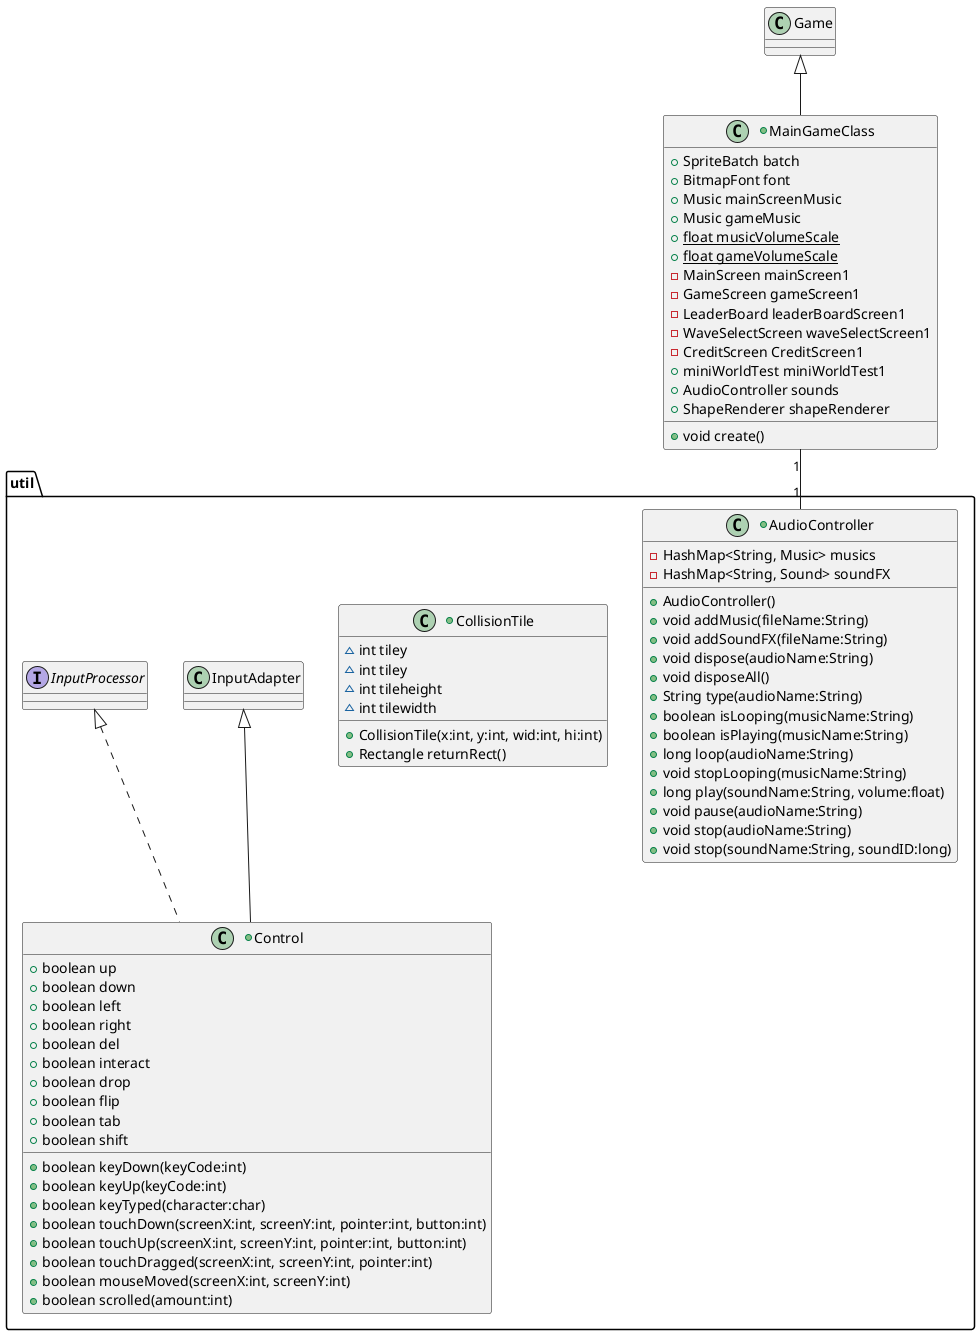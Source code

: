 @startuml
'https://plantuml.com/class-diagram


+class MainGameClass extends Game{
+SpriteBatch batch
+BitmapFont font
+Music mainScreenMusic
+Music gameMusic
+{static} float musicVolumeScale
+{static} float gameVolumeScale
-MainScreen mainScreen1
-GameScreen gameScreen1
-LeaderBoard leaderBoardScreen1
-WaveSelectScreen waveSelectScreen1
-CreditScreen CreditScreen1
+miniWorldTest miniWorldTest1
+AudioController sounds
+ShapeRenderer shapeRenderer
+void create()
}

package "util"{

MainGameClass "1" -- "1" AudioController

+class AudioController{
-HashMap<String, Music> musics
-HashMap<String, Sound> soundFX
+AudioController()
+void addMusic(fileName:String)
+void addSoundFX(fileName:String)
+void dispose(audioName:String)
+void disposeAll()
+String type(audioName:String)
+boolean isLooping(musicName:String)
+boolean isPlaying(musicName:String)
+long loop(audioName:String)
+void stopLooping(musicName:String)
+long play(soundName:String, volume:float)
+void pause(audioName:String)
+void stop(audioName:String)
+void stop(soundName:String, soundID:long)
}

+class CollisionTile{
~int tiley
~int tiley
~int tileheight
~int tilewidth
+CollisionTile(x:int, y:int, wid:int, hi:int)
+Rectangle returnRect()
}

+class Control extends InputAdapter implements InputProcessor{
+boolean up
+boolean down
+boolean left
+boolean right
+boolean del
+boolean interact
+boolean drop
+boolean flip
+boolean tab
+boolean shift
+boolean keyDown(keyCode:int)
+boolean keyUp(keyCode:int)
+boolean keyTyped(character:char)
+boolean touchDown(screenX:int, screenY:int, pointer:int, button:int)
+boolean touchUp(screenX:int, screenY:int, pointer:int, button:int)
+boolean touchDragged(screenX:int, screenY:int, pointer:int)
+boolean mouseMoved(screenX:int, screenY:int)
+boolean scrolled(amount:int)
}

}

@enduml